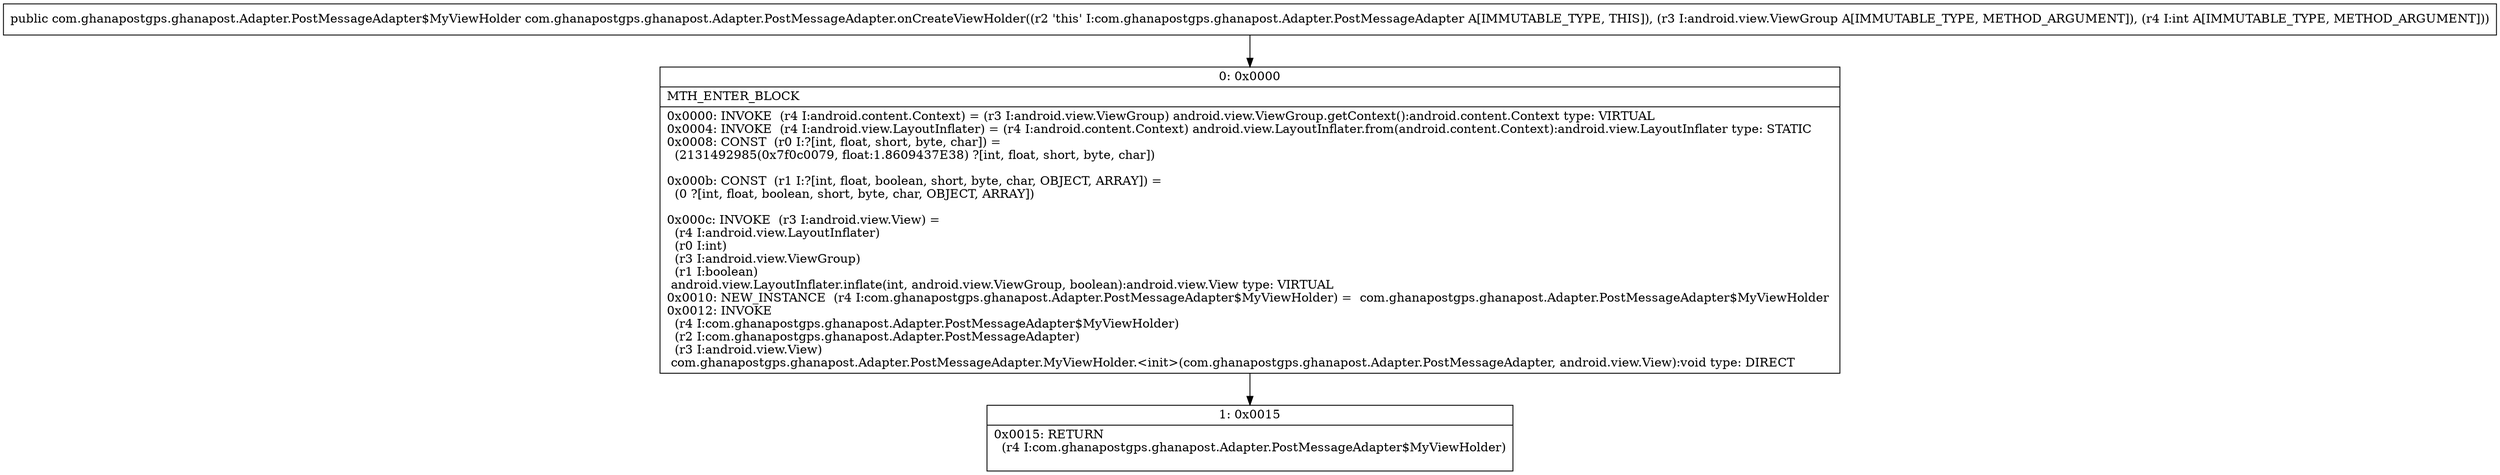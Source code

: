 digraph "CFG forcom.ghanapostgps.ghanapost.Adapter.PostMessageAdapter.onCreateViewHolder(Landroid\/view\/ViewGroup;I)Lcom\/ghanapostgps\/ghanapost\/Adapter\/PostMessageAdapter$MyViewHolder;" {
Node_0 [shape=record,label="{0\:\ 0x0000|MTH_ENTER_BLOCK\l|0x0000: INVOKE  (r4 I:android.content.Context) = (r3 I:android.view.ViewGroup) android.view.ViewGroup.getContext():android.content.Context type: VIRTUAL \l0x0004: INVOKE  (r4 I:android.view.LayoutInflater) = (r4 I:android.content.Context) android.view.LayoutInflater.from(android.content.Context):android.view.LayoutInflater type: STATIC \l0x0008: CONST  (r0 I:?[int, float, short, byte, char]) = \l  (2131492985(0x7f0c0079, float:1.8609437E38) ?[int, float, short, byte, char])\l \l0x000b: CONST  (r1 I:?[int, float, boolean, short, byte, char, OBJECT, ARRAY]) = \l  (0 ?[int, float, boolean, short, byte, char, OBJECT, ARRAY])\l \l0x000c: INVOKE  (r3 I:android.view.View) = \l  (r4 I:android.view.LayoutInflater)\l  (r0 I:int)\l  (r3 I:android.view.ViewGroup)\l  (r1 I:boolean)\l android.view.LayoutInflater.inflate(int, android.view.ViewGroup, boolean):android.view.View type: VIRTUAL \l0x0010: NEW_INSTANCE  (r4 I:com.ghanapostgps.ghanapost.Adapter.PostMessageAdapter$MyViewHolder) =  com.ghanapostgps.ghanapost.Adapter.PostMessageAdapter$MyViewHolder \l0x0012: INVOKE  \l  (r4 I:com.ghanapostgps.ghanapost.Adapter.PostMessageAdapter$MyViewHolder)\l  (r2 I:com.ghanapostgps.ghanapost.Adapter.PostMessageAdapter)\l  (r3 I:android.view.View)\l com.ghanapostgps.ghanapost.Adapter.PostMessageAdapter.MyViewHolder.\<init\>(com.ghanapostgps.ghanapost.Adapter.PostMessageAdapter, android.view.View):void type: DIRECT \l}"];
Node_1 [shape=record,label="{1\:\ 0x0015|0x0015: RETURN  \l  (r4 I:com.ghanapostgps.ghanapost.Adapter.PostMessageAdapter$MyViewHolder)\l \l}"];
MethodNode[shape=record,label="{public com.ghanapostgps.ghanapost.Adapter.PostMessageAdapter$MyViewHolder com.ghanapostgps.ghanapost.Adapter.PostMessageAdapter.onCreateViewHolder((r2 'this' I:com.ghanapostgps.ghanapost.Adapter.PostMessageAdapter A[IMMUTABLE_TYPE, THIS]), (r3 I:android.view.ViewGroup A[IMMUTABLE_TYPE, METHOD_ARGUMENT]), (r4 I:int A[IMMUTABLE_TYPE, METHOD_ARGUMENT])) }"];
MethodNode -> Node_0;
Node_0 -> Node_1;
}

